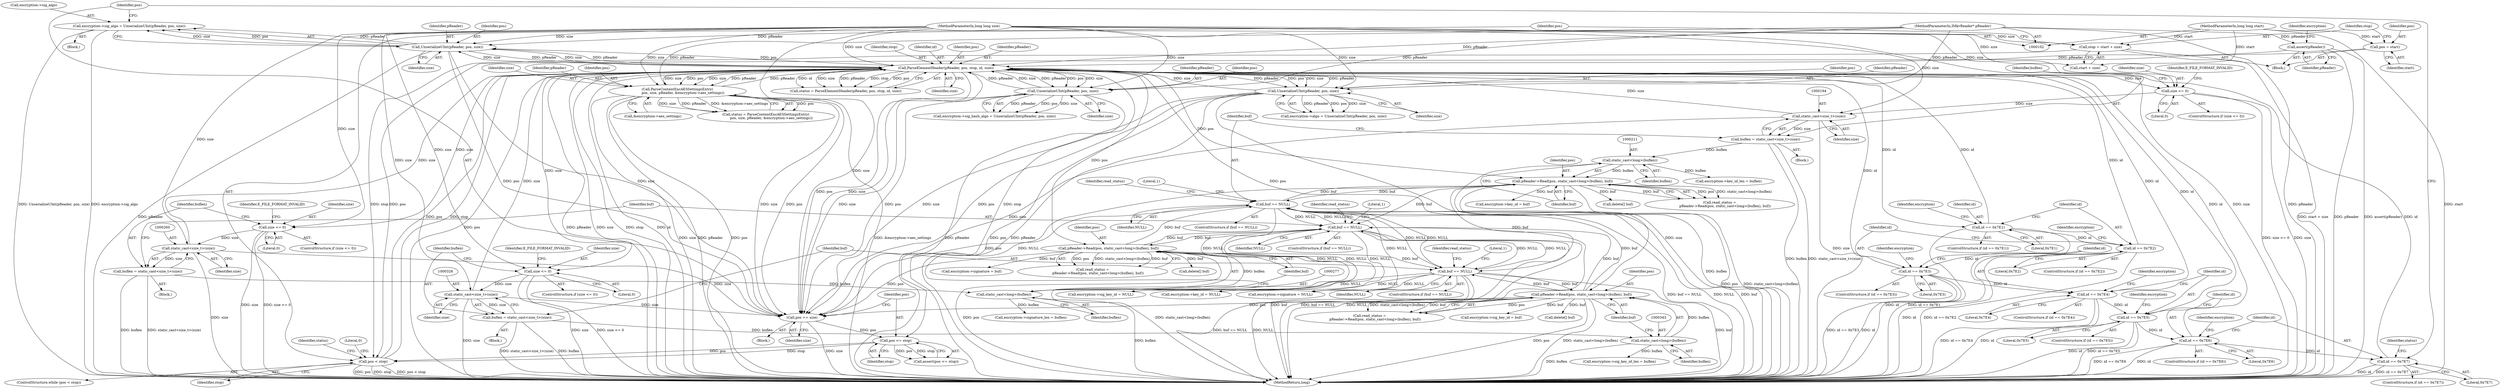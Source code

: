 digraph "0_Android_cc274e2abe8b2a6698a5c47d8aa4bb45f1f9538d_52@API" {
"1000369" [label="(Call,encryption->sig_algo = UnserializeUInt(pReader, pos, size))"];
"1000373" [label="(Call,UnserializeUInt(pReader, pos, size))"];
"1000132" [label="(Call,ParseElementHeader(pReader, pos, stop, id, size))"];
"1000153" [label="(Call,UnserializeUInt(pReader, pos, size))"];
"1000105" [label="(MethodParameterIn,IMkvReader* pReader)"];
"1000104" [label="(MethodParameterIn,long long size)"];
"1000108" [label="(Call,assert(pReader))"];
"1000387" [label="(Call,UnserializeUInt(pReader, pos, size))"];
"1000400" [label="(Call,ParseContentEncAESSettingsEntry(\n          pos, size, pReader, &encryption->aes_settings))"];
"1000123" [label="(Call,pos < stop)"];
"1000113" [label="(Call,pos = start)"];
"1000103" [label="(MethodParameterIn,long long start)"];
"1000416" [label="(Call,pos <= stop)"];
"1000412" [label="(Call,pos += size)"];
"1000193" [label="(Call,static_cast<size_t>(size))"];
"1000185" [label="(Call,size <= 0)"];
"1000259" [label="(Call,static_cast<size_t>(size))"];
"1000251" [label="(Call,size <= 0)"];
"1000325" [label="(Call,static_cast<size_t>(size))"];
"1000317" [label="(Call,size <= 0)"];
"1000208" [label="(Call,pReader->Read(pos, static_cast<long>(buflen), buf))"];
"1000210" [label="(Call,static_cast<long>(buflen))"];
"1000191" [label="(Call,buflen = static_cast<size_t>(size))"];
"1000199" [label="(Call,buf == NULL)"];
"1000274" [label="(Call,pReader->Read(pos, static_cast<long>(buflen), buf))"];
"1000276" [label="(Call,static_cast<long>(buflen))"];
"1000257" [label="(Call,buflen = static_cast<size_t>(size))"];
"1000265" [label="(Call,buf == NULL)"];
"1000340" [label="(Call,pReader->Read(pos, static_cast<long>(buflen), buf))"];
"1000342" [label="(Call,static_cast<long>(buflen))"];
"1000323" [label="(Call,buflen = static_cast<size_t>(size))"];
"1000331" [label="(Call,buf == NULL)"];
"1000117" [label="(Call,stop = start + size)"];
"1000167" [label="(Call,id == 0x7E2)"];
"1000145" [label="(Call,id == 0x7E1)"];
"1000393" [label="(Call,id == 0x7E7)"];
"1000379" [label="(Call,id == 0x7E6)"];
"1000365" [label="(Call,id == 0x7E5)"];
"1000299" [label="(Call,id == 0x7E4)"];
"1000233" [label="(Call,id == 0x7E3)"];
"1000345" [label="(Identifier,buf)"];
"1000195" [label="(Identifier,size)"];
"1000204" [label="(Literal,1)"];
"1000104" [label="(MethodParameterIn,long long size)"];
"1000414" [label="(Identifier,size)"];
"1000340" [label="(Call,pReader->Read(pos, static_cast<long>(buflen), buf))"];
"1000276" [label="(Call,static_cast<long>(buflen))"];
"1000172" [label="(Identifier,encryption)"];
"1000113" [label="(Call,pos = start)"];
"1000132" [label="(Call,ParseElementHeader(pReader, pos, stop, id, size))"];
"1000270" [label="(Literal,1)"];
"1000130" [label="(Call,status = ParseElementHeader(pReader, pos, stop, id, size))"];
"1000103" [label="(MethodParameterIn,long long start)"];
"1000105" [label="(MethodParameterIn,IMkvReader* pReader)"];
"1000234" [label="(Identifier,id)"];
"1000251" [label="(Call,size <= 0)"];
"1000122" [label="(ControlStructure,while (pos < stop))"];
"1000131" [label="(Identifier,status)"];
"1000198" [label="(ControlStructure,if (buf == NULL))"];
"1000378" [label="(ControlStructure,if (id == 0x7E6))"];
"1000137" [label="(Identifier,size)"];
"1000417" [label="(Identifier,pos)"];
"1000388" [label="(Identifier,pReader)"];
"1000212" [label="(Identifier,buflen)"];
"1000253" [label="(Literal,0)"];
"1000403" [label="(Identifier,pReader)"];
"1000421" [label="(MethodReturn,long)"];
"1000321" [label="(Identifier,E_FILE_FORMAT_INVALID)"];
"1000226" [label="(Call,encryption->key_id_len = buflen)"];
"1000275" [label="(Identifier,pos)"];
"1000154" [label="(Identifier,pReader)"];
"1000368" [label="(Block,)"];
"1000387" [label="(Call,UnserializeUInt(pReader, pos, size))"];
"1000316" [label="(ControlStructure,if (size <= 0))"];
"1000367" [label="(Literal,0x7E5)"];
"1000240" [label="(Call,encryption->signature = NULL)"];
"1000331" [label="(Call,buf == NULL)"];
"1000207" [label="(Identifier,read_status)"];
"1000279" [label="(Identifier,buf)"];
"1000193" [label="(Call,static_cast<size_t>(size))"];
"1000342" [label="(Call,static_cast<long>(buflen))"];
"1000126" [label="(Block,)"];
"1000151" [label="(Identifier,encryption)"];
"1000147" [label="(Literal,0x7E1)"];
"1000107" [label="(Block,)"];
"1000319" [label="(Literal,0)"];
"1000145" [label="(Call,id == 0x7E1)"];
"1000415" [label="(Call,assert(pos <= stop))"];
"1000146" [label="(Identifier,id)"];
"1000115" [label="(Identifier,start)"];
"1000401" [label="(Identifier,pos)"];
"1000168" [label="(Identifier,id)"];
"1000375" [label="(Identifier,pos)"];
"1000304" [label="(Identifier,encryption)"];
"1000156" [label="(Identifier,size)"];
"1000111" [label="(Identifier,encryption)"];
"1000133" [label="(Identifier,pReader)"];
"1000273" [label="(Identifier,read_status)"];
"1000149" [label="(Call,encryption->algo = UnserializeUInt(pReader, pos, size))"];
"1000370" [label="(Call,encryption->sig_algo)"];
"1000267" [label="(Identifier,NULL)"];
"1000338" [label="(Call,read_status =\n          pReader->Read(pos, static_cast<long>(buflen), buf))"];
"1000374" [label="(Identifier,pReader)"];
"1000392" [label="(ControlStructure,if (id == 0x7E7))"];
"1000155" [label="(Identifier,pos)"];
"1000108" [label="(Call,assert(pReader))"];
"1000250" [label="(ControlStructure,if (size <= 0))"];
"1000125" [label="(Identifier,stop)"];
"1000191" [label="(Call,buflen = static_cast<size_t>(size))"];
"1000327" [label="(Identifier,size)"];
"1000192" [label="(Identifier,buflen)"];
"1000332" [label="(Identifier,buf)"];
"1000278" [label="(Identifier,buflen)"];
"1000333" [label="(Identifier,NULL)"];
"1000383" [label="(Call,encryption->sig_hash_algo = UnserializeUInt(pReader, pos, size))"];
"1000206" [label="(Call,read_status =\n          pReader->Read(pos, static_cast<long>(buflen), buf))"];
"1000318" [label="(Identifier,size)"];
"1000153" [label="(Call,UnserializeUInt(pReader, pos, size))"];
"1000236" [label="(Block,)"];
"1000187" [label="(Literal,0)"];
"1000124" [label="(Identifier,pos)"];
"1000233" [label="(Call,id == 0x7E3)"];
"1000418" [label="(Identifier,stop)"];
"1000292" [label="(Call,encryption->signature_len = buflen)"];
"1000232" [label="(ControlStructure,if (id == 0x7E3))"];
"1000274" [label="(Call,pReader->Read(pos, static_cast<long>(buflen), buf))"];
"1000358" [label="(Call,encryption->sig_key_id_len = buflen)"];
"1000380" [label="(Identifier,id)"];
"1000221" [label="(Call,encryption->key_id = buf)"];
"1000365" [label="(Call,id == 0x7E5)"];
"1000324" [label="(Identifier,buflen)"];
"1000266" [label="(Identifier,buf)"];
"1000371" [label="(Identifier,encryption)"];
"1000325" [label="(Call,static_cast<size_t>(size))"];
"1000235" [label="(Literal,0x7E3)"];
"1000238" [label="(Identifier,encryption)"];
"1000135" [label="(Identifier,stop)"];
"1000118" [label="(Identifier,stop)"];
"1000420" [label="(Literal,0)"];
"1000376" [label="(Identifier,size)"];
"1000209" [label="(Identifier,pos)"];
"1000261" [label="(Identifier,size)"];
"1000200" [label="(Identifier,buf)"];
"1000353" [label="(Call,encryption->sig_key_id = buf)"];
"1000136" [label="(Identifier,id)"];
"1000369" [label="(Call,encryption->sig_algo = UnserializeUInt(pReader, pos, size))"];
"1000119" [label="(Call,start + size)"];
"1000144" [label="(ControlStructure,if (id == 0x7E1))"];
"1000184" [label="(ControlStructure,if (size <= 0))"];
"1000264" [label="(ControlStructure,if (buf == NULL))"];
"1000117" [label="(Call,stop = start + size)"];
"1000398" [label="(Call,status = ParseContentEncAESSettingsEntry(\n          pos, size, pReader, &encryption->aes_settings))"];
"1000166" [label="(ControlStructure,if (id == 0x7E2))"];
"1000272" [label="(Call,read_status =\n          pReader->Read(pos, static_cast<long>(buflen), buf))"];
"1000341" [label="(Identifier,pos)"];
"1000339" [label="(Identifier,read_status)"];
"1000186" [label="(Identifier,size)"];
"1000389" [label="(Identifier,pos)"];
"1000170" [label="(Block,)"];
"1000300" [label="(Identifier,id)"];
"1000416" [label="(Call,pos <= stop)"];
"1000258" [label="(Identifier,buflen)"];
"1000306" [label="(Call,encryption->sig_key_id = NULL)"];
"1000379" [label="(Call,id == 0x7E6)"];
"1000283" [label="(Call,delete[] buf)"];
"1000301" [label="(Literal,0x7E4)"];
"1000208" [label="(Call,pReader->Read(pos, static_cast<long>(buflen), buf))"];
"1000381" [label="(Literal,0x7E6)"];
"1000349" [label="(Call,delete[] buf)"];
"1000413" [label="(Identifier,pos)"];
"1000185" [label="(Call,size <= 0)"];
"1000330" [label="(ControlStructure,if (buf == NULL))"];
"1000394" [label="(Identifier,id)"];
"1000393" [label="(Call,id == 0x7E7)"];
"1000317" [label="(Call,size <= 0)"];
"1000373" [label="(Call,UnserializeUInt(pReader, pos, size))"];
"1000114" [label="(Identifier,pos)"];
"1000255" [label="(Identifier,E_FILE_FORMAT_INVALID)"];
"1000336" [label="(Literal,1)"];
"1000201" [label="(Identifier,NULL)"];
"1000402" [label="(Identifier,size)"];
"1000399" [label="(Identifier,status)"];
"1000299" [label="(Call,id == 0x7E4)"];
"1000298" [label="(ControlStructure,if (id == 0x7E4))"];
"1000265" [label="(Call,buf == NULL)"];
"1000412" [label="(Call,pos += size)"];
"1000169" [label="(Literal,0x7E2)"];
"1000259" [label="(Call,static_cast<size_t>(size))"];
"1000395" [label="(Literal,0x7E7)"];
"1000199" [label="(Call,buf == NULL)"];
"1000404" [label="(Call,&encryption->aes_settings)"];
"1000323" [label="(Call,buflen = static_cast<size_t>(size))"];
"1000390" [label="(Identifier,size)"];
"1000174" [label="(Call,encryption->key_id = NULL)"];
"1000210" [label="(Call,static_cast<long>(buflen))"];
"1000344" [label="(Identifier,buflen)"];
"1000213" [label="(Identifier,buf)"];
"1000109" [label="(Identifier,pReader)"];
"1000252" [label="(Identifier,size)"];
"1000217" [label="(Call,delete[] buf)"];
"1000123" [label="(Call,pos < stop)"];
"1000302" [label="(Block,)"];
"1000366" [label="(Identifier,id)"];
"1000257" [label="(Call,buflen = static_cast<size_t>(size))"];
"1000189" [label="(Identifier,E_FILE_FORMAT_INVALID)"];
"1000385" [label="(Identifier,encryption)"];
"1000287" [label="(Call,encryption->signature = buf)"];
"1000167" [label="(Call,id == 0x7E2)"];
"1000400" [label="(Call,ParseContentEncAESSettingsEntry(\n          pos, size, pReader, &encryption->aes_settings))"];
"1000364" [label="(ControlStructure,if (id == 0x7E5))"];
"1000134" [label="(Identifier,pos)"];
"1000369" -> "1000368"  [label="AST: "];
"1000369" -> "1000373"  [label="CFG: "];
"1000370" -> "1000369"  [label="AST: "];
"1000373" -> "1000369"  [label="AST: "];
"1000413" -> "1000369"  [label="CFG: "];
"1000369" -> "1000421"  [label="DDG: encryption->sig_algo"];
"1000369" -> "1000421"  [label="DDG: UnserializeUInt(pReader, pos, size)"];
"1000373" -> "1000369"  [label="DDG: pReader"];
"1000373" -> "1000369"  [label="DDG: pos"];
"1000373" -> "1000369"  [label="DDG: size"];
"1000373" -> "1000376"  [label="CFG: "];
"1000374" -> "1000373"  [label="AST: "];
"1000375" -> "1000373"  [label="AST: "];
"1000376" -> "1000373"  [label="AST: "];
"1000373" -> "1000421"  [label="DDG: pReader"];
"1000373" -> "1000132"  [label="DDG: pReader"];
"1000373" -> "1000132"  [label="DDG: size"];
"1000132" -> "1000373"  [label="DDG: pReader"];
"1000132" -> "1000373"  [label="DDG: pos"];
"1000132" -> "1000373"  [label="DDG: size"];
"1000105" -> "1000373"  [label="DDG: pReader"];
"1000104" -> "1000373"  [label="DDG: size"];
"1000373" -> "1000412"  [label="DDG: size"];
"1000373" -> "1000412"  [label="DDG: pos"];
"1000132" -> "1000130"  [label="AST: "];
"1000132" -> "1000137"  [label="CFG: "];
"1000133" -> "1000132"  [label="AST: "];
"1000134" -> "1000132"  [label="AST: "];
"1000135" -> "1000132"  [label="AST: "];
"1000136" -> "1000132"  [label="AST: "];
"1000137" -> "1000132"  [label="AST: "];
"1000130" -> "1000132"  [label="CFG: "];
"1000132" -> "1000421"  [label="DDG: pos"];
"1000132" -> "1000421"  [label="DDG: pReader"];
"1000132" -> "1000421"  [label="DDG: stop"];
"1000132" -> "1000421"  [label="DDG: id"];
"1000132" -> "1000421"  [label="DDG: size"];
"1000132" -> "1000130"  [label="DDG: id"];
"1000132" -> "1000130"  [label="DDG: size"];
"1000132" -> "1000130"  [label="DDG: pReader"];
"1000132" -> "1000130"  [label="DDG: stop"];
"1000132" -> "1000130"  [label="DDG: pos"];
"1000153" -> "1000132"  [label="DDG: pReader"];
"1000153" -> "1000132"  [label="DDG: size"];
"1000108" -> "1000132"  [label="DDG: pReader"];
"1000387" -> "1000132"  [label="DDG: pReader"];
"1000387" -> "1000132"  [label="DDG: size"];
"1000400" -> "1000132"  [label="DDG: pReader"];
"1000400" -> "1000132"  [label="DDG: size"];
"1000105" -> "1000132"  [label="DDG: pReader"];
"1000123" -> "1000132"  [label="DDG: pos"];
"1000123" -> "1000132"  [label="DDG: stop"];
"1000167" -> "1000132"  [label="DDG: id"];
"1000393" -> "1000132"  [label="DDG: id"];
"1000379" -> "1000132"  [label="DDG: id"];
"1000233" -> "1000132"  [label="DDG: id"];
"1000145" -> "1000132"  [label="DDG: id"];
"1000365" -> "1000132"  [label="DDG: id"];
"1000299" -> "1000132"  [label="DDG: id"];
"1000104" -> "1000132"  [label="DDG: size"];
"1000193" -> "1000132"  [label="DDG: size"];
"1000259" -> "1000132"  [label="DDG: size"];
"1000325" -> "1000132"  [label="DDG: size"];
"1000132" -> "1000145"  [label="DDG: id"];
"1000132" -> "1000153"  [label="DDG: pReader"];
"1000132" -> "1000153"  [label="DDG: pos"];
"1000132" -> "1000153"  [label="DDG: size"];
"1000132" -> "1000185"  [label="DDG: size"];
"1000132" -> "1000208"  [label="DDG: pos"];
"1000132" -> "1000251"  [label="DDG: size"];
"1000132" -> "1000274"  [label="DDG: pos"];
"1000132" -> "1000317"  [label="DDG: size"];
"1000132" -> "1000340"  [label="DDG: pos"];
"1000132" -> "1000387"  [label="DDG: pReader"];
"1000132" -> "1000387"  [label="DDG: pos"];
"1000132" -> "1000387"  [label="DDG: size"];
"1000132" -> "1000400"  [label="DDG: pos"];
"1000132" -> "1000400"  [label="DDG: size"];
"1000132" -> "1000400"  [label="DDG: pReader"];
"1000132" -> "1000412"  [label="DDG: size"];
"1000132" -> "1000412"  [label="DDG: pos"];
"1000132" -> "1000416"  [label="DDG: stop"];
"1000153" -> "1000149"  [label="AST: "];
"1000153" -> "1000156"  [label="CFG: "];
"1000154" -> "1000153"  [label="AST: "];
"1000155" -> "1000153"  [label="AST: "];
"1000156" -> "1000153"  [label="AST: "];
"1000149" -> "1000153"  [label="CFG: "];
"1000153" -> "1000421"  [label="DDG: pos"];
"1000153" -> "1000421"  [label="DDG: pReader"];
"1000153" -> "1000421"  [label="DDG: size"];
"1000153" -> "1000149"  [label="DDG: pReader"];
"1000153" -> "1000149"  [label="DDG: pos"];
"1000153" -> "1000149"  [label="DDG: size"];
"1000105" -> "1000153"  [label="DDG: pReader"];
"1000104" -> "1000153"  [label="DDG: size"];
"1000153" -> "1000412"  [label="DDG: size"];
"1000153" -> "1000412"  [label="DDG: pos"];
"1000105" -> "1000102"  [label="AST: "];
"1000105" -> "1000421"  [label="DDG: pReader"];
"1000105" -> "1000108"  [label="DDG: pReader"];
"1000105" -> "1000387"  [label="DDG: pReader"];
"1000105" -> "1000400"  [label="DDG: pReader"];
"1000104" -> "1000102"  [label="AST: "];
"1000104" -> "1000421"  [label="DDG: size"];
"1000104" -> "1000117"  [label="DDG: size"];
"1000104" -> "1000119"  [label="DDG: size"];
"1000104" -> "1000185"  [label="DDG: size"];
"1000104" -> "1000193"  [label="DDG: size"];
"1000104" -> "1000251"  [label="DDG: size"];
"1000104" -> "1000259"  [label="DDG: size"];
"1000104" -> "1000317"  [label="DDG: size"];
"1000104" -> "1000325"  [label="DDG: size"];
"1000104" -> "1000387"  [label="DDG: size"];
"1000104" -> "1000400"  [label="DDG: size"];
"1000104" -> "1000412"  [label="DDG: size"];
"1000108" -> "1000107"  [label="AST: "];
"1000108" -> "1000109"  [label="CFG: "];
"1000109" -> "1000108"  [label="AST: "];
"1000111" -> "1000108"  [label="CFG: "];
"1000108" -> "1000421"  [label="DDG: assert(pReader)"];
"1000108" -> "1000421"  [label="DDG: pReader"];
"1000387" -> "1000383"  [label="AST: "];
"1000387" -> "1000390"  [label="CFG: "];
"1000388" -> "1000387"  [label="AST: "];
"1000389" -> "1000387"  [label="AST: "];
"1000390" -> "1000387"  [label="AST: "];
"1000383" -> "1000387"  [label="CFG: "];
"1000387" -> "1000421"  [label="DDG: pReader"];
"1000387" -> "1000383"  [label="DDG: pReader"];
"1000387" -> "1000383"  [label="DDG: pos"];
"1000387" -> "1000383"  [label="DDG: size"];
"1000387" -> "1000412"  [label="DDG: size"];
"1000387" -> "1000412"  [label="DDG: pos"];
"1000400" -> "1000398"  [label="AST: "];
"1000400" -> "1000404"  [label="CFG: "];
"1000401" -> "1000400"  [label="AST: "];
"1000402" -> "1000400"  [label="AST: "];
"1000403" -> "1000400"  [label="AST: "];
"1000404" -> "1000400"  [label="AST: "];
"1000398" -> "1000400"  [label="CFG: "];
"1000400" -> "1000421"  [label="DDG: pos"];
"1000400" -> "1000421"  [label="DDG: &encryption->aes_settings"];
"1000400" -> "1000421"  [label="DDG: size"];
"1000400" -> "1000421"  [label="DDG: pReader"];
"1000400" -> "1000398"  [label="DDG: pos"];
"1000400" -> "1000398"  [label="DDG: size"];
"1000400" -> "1000398"  [label="DDG: pReader"];
"1000400" -> "1000398"  [label="DDG: &encryption->aes_settings"];
"1000400" -> "1000412"  [label="DDG: size"];
"1000400" -> "1000412"  [label="DDG: pos"];
"1000123" -> "1000122"  [label="AST: "];
"1000123" -> "1000125"  [label="CFG: "];
"1000124" -> "1000123"  [label="AST: "];
"1000125" -> "1000123"  [label="AST: "];
"1000131" -> "1000123"  [label="CFG: "];
"1000420" -> "1000123"  [label="CFG: "];
"1000123" -> "1000421"  [label="DDG: stop"];
"1000123" -> "1000421"  [label="DDG: pos < stop"];
"1000123" -> "1000421"  [label="DDG: pos"];
"1000113" -> "1000123"  [label="DDG: pos"];
"1000416" -> "1000123"  [label="DDG: pos"];
"1000416" -> "1000123"  [label="DDG: stop"];
"1000117" -> "1000123"  [label="DDG: stop"];
"1000113" -> "1000107"  [label="AST: "];
"1000113" -> "1000115"  [label="CFG: "];
"1000114" -> "1000113"  [label="AST: "];
"1000115" -> "1000113"  [label="AST: "];
"1000118" -> "1000113"  [label="CFG: "];
"1000103" -> "1000113"  [label="DDG: start"];
"1000103" -> "1000102"  [label="AST: "];
"1000103" -> "1000421"  [label="DDG: start"];
"1000103" -> "1000117"  [label="DDG: start"];
"1000103" -> "1000119"  [label="DDG: start"];
"1000416" -> "1000415"  [label="AST: "];
"1000416" -> "1000418"  [label="CFG: "];
"1000417" -> "1000416"  [label="AST: "];
"1000418" -> "1000416"  [label="AST: "];
"1000415" -> "1000416"  [label="CFG: "];
"1000416" -> "1000415"  [label="DDG: pos"];
"1000416" -> "1000415"  [label="DDG: stop"];
"1000412" -> "1000416"  [label="DDG: pos"];
"1000412" -> "1000126"  [label="AST: "];
"1000412" -> "1000414"  [label="CFG: "];
"1000413" -> "1000412"  [label="AST: "];
"1000414" -> "1000412"  [label="AST: "];
"1000417" -> "1000412"  [label="CFG: "];
"1000412" -> "1000421"  [label="DDG: size"];
"1000193" -> "1000412"  [label="DDG: size"];
"1000259" -> "1000412"  [label="DDG: size"];
"1000325" -> "1000412"  [label="DDG: size"];
"1000208" -> "1000412"  [label="DDG: pos"];
"1000274" -> "1000412"  [label="DDG: pos"];
"1000340" -> "1000412"  [label="DDG: pos"];
"1000193" -> "1000191"  [label="AST: "];
"1000193" -> "1000195"  [label="CFG: "];
"1000194" -> "1000193"  [label="AST: "];
"1000195" -> "1000193"  [label="AST: "];
"1000191" -> "1000193"  [label="CFG: "];
"1000193" -> "1000421"  [label="DDG: size"];
"1000193" -> "1000191"  [label="DDG: size"];
"1000185" -> "1000193"  [label="DDG: size"];
"1000185" -> "1000184"  [label="AST: "];
"1000185" -> "1000187"  [label="CFG: "];
"1000186" -> "1000185"  [label="AST: "];
"1000187" -> "1000185"  [label="AST: "];
"1000189" -> "1000185"  [label="CFG: "];
"1000192" -> "1000185"  [label="CFG: "];
"1000185" -> "1000421"  [label="DDG: size <= 0"];
"1000185" -> "1000421"  [label="DDG: size"];
"1000259" -> "1000257"  [label="AST: "];
"1000259" -> "1000261"  [label="CFG: "];
"1000260" -> "1000259"  [label="AST: "];
"1000261" -> "1000259"  [label="AST: "];
"1000257" -> "1000259"  [label="CFG: "];
"1000259" -> "1000421"  [label="DDG: size"];
"1000259" -> "1000257"  [label="DDG: size"];
"1000251" -> "1000259"  [label="DDG: size"];
"1000251" -> "1000250"  [label="AST: "];
"1000251" -> "1000253"  [label="CFG: "];
"1000252" -> "1000251"  [label="AST: "];
"1000253" -> "1000251"  [label="AST: "];
"1000255" -> "1000251"  [label="CFG: "];
"1000258" -> "1000251"  [label="CFG: "];
"1000251" -> "1000421"  [label="DDG: size <= 0"];
"1000251" -> "1000421"  [label="DDG: size"];
"1000325" -> "1000323"  [label="AST: "];
"1000325" -> "1000327"  [label="CFG: "];
"1000326" -> "1000325"  [label="AST: "];
"1000327" -> "1000325"  [label="AST: "];
"1000323" -> "1000325"  [label="CFG: "];
"1000325" -> "1000421"  [label="DDG: size"];
"1000325" -> "1000323"  [label="DDG: size"];
"1000317" -> "1000325"  [label="DDG: size"];
"1000317" -> "1000316"  [label="AST: "];
"1000317" -> "1000319"  [label="CFG: "];
"1000318" -> "1000317"  [label="AST: "];
"1000319" -> "1000317"  [label="AST: "];
"1000321" -> "1000317"  [label="CFG: "];
"1000324" -> "1000317"  [label="CFG: "];
"1000317" -> "1000421"  [label="DDG: size"];
"1000317" -> "1000421"  [label="DDG: size <= 0"];
"1000208" -> "1000206"  [label="AST: "];
"1000208" -> "1000213"  [label="CFG: "];
"1000209" -> "1000208"  [label="AST: "];
"1000210" -> "1000208"  [label="AST: "];
"1000213" -> "1000208"  [label="AST: "];
"1000206" -> "1000208"  [label="CFG: "];
"1000208" -> "1000421"  [label="DDG: pos"];
"1000208" -> "1000421"  [label="DDG: static_cast<long>(buflen)"];
"1000208" -> "1000199"  [label="DDG: buf"];
"1000208" -> "1000206"  [label="DDG: pos"];
"1000208" -> "1000206"  [label="DDG: static_cast<long>(buflen)"];
"1000208" -> "1000206"  [label="DDG: buf"];
"1000210" -> "1000208"  [label="DDG: buflen"];
"1000199" -> "1000208"  [label="DDG: buf"];
"1000208" -> "1000217"  [label="DDG: buf"];
"1000208" -> "1000221"  [label="DDG: buf"];
"1000208" -> "1000265"  [label="DDG: buf"];
"1000208" -> "1000331"  [label="DDG: buf"];
"1000210" -> "1000212"  [label="CFG: "];
"1000211" -> "1000210"  [label="AST: "];
"1000212" -> "1000210"  [label="AST: "];
"1000213" -> "1000210"  [label="CFG: "];
"1000210" -> "1000421"  [label="DDG: buflen"];
"1000191" -> "1000210"  [label="DDG: buflen"];
"1000210" -> "1000226"  [label="DDG: buflen"];
"1000191" -> "1000170"  [label="AST: "];
"1000192" -> "1000191"  [label="AST: "];
"1000200" -> "1000191"  [label="CFG: "];
"1000191" -> "1000421"  [label="DDG: static_cast<size_t>(size)"];
"1000191" -> "1000421"  [label="DDG: buflen"];
"1000199" -> "1000198"  [label="AST: "];
"1000199" -> "1000201"  [label="CFG: "];
"1000200" -> "1000199"  [label="AST: "];
"1000201" -> "1000199"  [label="AST: "];
"1000204" -> "1000199"  [label="CFG: "];
"1000207" -> "1000199"  [label="CFG: "];
"1000199" -> "1000421"  [label="DDG: NULL"];
"1000199" -> "1000421"  [label="DDG: buf"];
"1000199" -> "1000421"  [label="DDG: buf == NULL"];
"1000199" -> "1000174"  [label="DDG: NULL"];
"1000274" -> "1000199"  [label="DDG: buf"];
"1000340" -> "1000199"  [label="DDG: buf"];
"1000265" -> "1000199"  [label="DDG: NULL"];
"1000331" -> "1000199"  [label="DDG: NULL"];
"1000199" -> "1000240"  [label="DDG: NULL"];
"1000199" -> "1000265"  [label="DDG: NULL"];
"1000199" -> "1000306"  [label="DDG: NULL"];
"1000199" -> "1000331"  [label="DDG: NULL"];
"1000274" -> "1000272"  [label="AST: "];
"1000274" -> "1000279"  [label="CFG: "];
"1000275" -> "1000274"  [label="AST: "];
"1000276" -> "1000274"  [label="AST: "];
"1000279" -> "1000274"  [label="AST: "];
"1000272" -> "1000274"  [label="CFG: "];
"1000274" -> "1000421"  [label="DDG: pos"];
"1000274" -> "1000421"  [label="DDG: static_cast<long>(buflen)"];
"1000274" -> "1000265"  [label="DDG: buf"];
"1000274" -> "1000272"  [label="DDG: pos"];
"1000274" -> "1000272"  [label="DDG: static_cast<long>(buflen)"];
"1000274" -> "1000272"  [label="DDG: buf"];
"1000276" -> "1000274"  [label="DDG: buflen"];
"1000265" -> "1000274"  [label="DDG: buf"];
"1000274" -> "1000283"  [label="DDG: buf"];
"1000274" -> "1000287"  [label="DDG: buf"];
"1000274" -> "1000331"  [label="DDG: buf"];
"1000276" -> "1000278"  [label="CFG: "];
"1000277" -> "1000276"  [label="AST: "];
"1000278" -> "1000276"  [label="AST: "];
"1000279" -> "1000276"  [label="CFG: "];
"1000276" -> "1000421"  [label="DDG: buflen"];
"1000257" -> "1000276"  [label="DDG: buflen"];
"1000276" -> "1000292"  [label="DDG: buflen"];
"1000257" -> "1000236"  [label="AST: "];
"1000258" -> "1000257"  [label="AST: "];
"1000266" -> "1000257"  [label="CFG: "];
"1000257" -> "1000421"  [label="DDG: static_cast<size_t>(size)"];
"1000257" -> "1000421"  [label="DDG: buflen"];
"1000265" -> "1000264"  [label="AST: "];
"1000265" -> "1000267"  [label="CFG: "];
"1000266" -> "1000265"  [label="AST: "];
"1000267" -> "1000265"  [label="AST: "];
"1000270" -> "1000265"  [label="CFG: "];
"1000273" -> "1000265"  [label="CFG: "];
"1000265" -> "1000421"  [label="DDG: buf == NULL"];
"1000265" -> "1000421"  [label="DDG: NULL"];
"1000265" -> "1000421"  [label="DDG: buf"];
"1000265" -> "1000174"  [label="DDG: NULL"];
"1000265" -> "1000240"  [label="DDG: NULL"];
"1000340" -> "1000265"  [label="DDG: buf"];
"1000331" -> "1000265"  [label="DDG: NULL"];
"1000265" -> "1000306"  [label="DDG: NULL"];
"1000265" -> "1000331"  [label="DDG: NULL"];
"1000340" -> "1000338"  [label="AST: "];
"1000340" -> "1000345"  [label="CFG: "];
"1000341" -> "1000340"  [label="AST: "];
"1000342" -> "1000340"  [label="AST: "];
"1000345" -> "1000340"  [label="AST: "];
"1000338" -> "1000340"  [label="CFG: "];
"1000340" -> "1000421"  [label="DDG: static_cast<long>(buflen)"];
"1000340" -> "1000421"  [label="DDG: pos"];
"1000340" -> "1000331"  [label="DDG: buf"];
"1000340" -> "1000338"  [label="DDG: pos"];
"1000340" -> "1000338"  [label="DDG: static_cast<long>(buflen)"];
"1000340" -> "1000338"  [label="DDG: buf"];
"1000342" -> "1000340"  [label="DDG: buflen"];
"1000331" -> "1000340"  [label="DDG: buf"];
"1000340" -> "1000349"  [label="DDG: buf"];
"1000340" -> "1000353"  [label="DDG: buf"];
"1000342" -> "1000344"  [label="CFG: "];
"1000343" -> "1000342"  [label="AST: "];
"1000344" -> "1000342"  [label="AST: "];
"1000345" -> "1000342"  [label="CFG: "];
"1000342" -> "1000421"  [label="DDG: buflen"];
"1000323" -> "1000342"  [label="DDG: buflen"];
"1000342" -> "1000358"  [label="DDG: buflen"];
"1000323" -> "1000302"  [label="AST: "];
"1000324" -> "1000323"  [label="AST: "];
"1000332" -> "1000323"  [label="CFG: "];
"1000323" -> "1000421"  [label="DDG: buflen"];
"1000323" -> "1000421"  [label="DDG: static_cast<size_t>(size)"];
"1000331" -> "1000330"  [label="AST: "];
"1000331" -> "1000333"  [label="CFG: "];
"1000332" -> "1000331"  [label="AST: "];
"1000333" -> "1000331"  [label="AST: "];
"1000336" -> "1000331"  [label="CFG: "];
"1000339" -> "1000331"  [label="CFG: "];
"1000331" -> "1000421"  [label="DDG: buf == NULL"];
"1000331" -> "1000421"  [label="DDG: NULL"];
"1000331" -> "1000421"  [label="DDG: buf"];
"1000331" -> "1000174"  [label="DDG: NULL"];
"1000331" -> "1000240"  [label="DDG: NULL"];
"1000331" -> "1000306"  [label="DDG: NULL"];
"1000117" -> "1000107"  [label="AST: "];
"1000117" -> "1000119"  [label="CFG: "];
"1000118" -> "1000117"  [label="AST: "];
"1000119" -> "1000117"  [label="AST: "];
"1000124" -> "1000117"  [label="CFG: "];
"1000117" -> "1000421"  [label="DDG: start + size"];
"1000167" -> "1000166"  [label="AST: "];
"1000167" -> "1000169"  [label="CFG: "];
"1000168" -> "1000167"  [label="AST: "];
"1000169" -> "1000167"  [label="AST: "];
"1000172" -> "1000167"  [label="CFG: "];
"1000234" -> "1000167"  [label="CFG: "];
"1000167" -> "1000421"  [label="DDG: id"];
"1000167" -> "1000421"  [label="DDG: id == 0x7E2"];
"1000145" -> "1000167"  [label="DDG: id"];
"1000167" -> "1000233"  [label="DDG: id"];
"1000145" -> "1000144"  [label="AST: "];
"1000145" -> "1000147"  [label="CFG: "];
"1000146" -> "1000145"  [label="AST: "];
"1000147" -> "1000145"  [label="AST: "];
"1000151" -> "1000145"  [label="CFG: "];
"1000168" -> "1000145"  [label="CFG: "];
"1000145" -> "1000421"  [label="DDG: id == 0x7E1"];
"1000145" -> "1000421"  [label="DDG: id"];
"1000393" -> "1000392"  [label="AST: "];
"1000393" -> "1000395"  [label="CFG: "];
"1000394" -> "1000393"  [label="AST: "];
"1000395" -> "1000393"  [label="AST: "];
"1000399" -> "1000393"  [label="CFG: "];
"1000413" -> "1000393"  [label="CFG: "];
"1000393" -> "1000421"  [label="DDG: id"];
"1000393" -> "1000421"  [label="DDG: id == 0x7E7"];
"1000379" -> "1000393"  [label="DDG: id"];
"1000379" -> "1000378"  [label="AST: "];
"1000379" -> "1000381"  [label="CFG: "];
"1000380" -> "1000379"  [label="AST: "];
"1000381" -> "1000379"  [label="AST: "];
"1000385" -> "1000379"  [label="CFG: "];
"1000394" -> "1000379"  [label="CFG: "];
"1000379" -> "1000421"  [label="DDG: id"];
"1000379" -> "1000421"  [label="DDG: id == 0x7E6"];
"1000365" -> "1000379"  [label="DDG: id"];
"1000365" -> "1000364"  [label="AST: "];
"1000365" -> "1000367"  [label="CFG: "];
"1000366" -> "1000365"  [label="AST: "];
"1000367" -> "1000365"  [label="AST: "];
"1000371" -> "1000365"  [label="CFG: "];
"1000380" -> "1000365"  [label="CFG: "];
"1000365" -> "1000421"  [label="DDG: id == 0x7E5"];
"1000365" -> "1000421"  [label="DDG: id"];
"1000299" -> "1000365"  [label="DDG: id"];
"1000299" -> "1000298"  [label="AST: "];
"1000299" -> "1000301"  [label="CFG: "];
"1000300" -> "1000299"  [label="AST: "];
"1000301" -> "1000299"  [label="AST: "];
"1000304" -> "1000299"  [label="CFG: "];
"1000366" -> "1000299"  [label="CFG: "];
"1000299" -> "1000421"  [label="DDG: id == 0x7E4"];
"1000299" -> "1000421"  [label="DDG: id"];
"1000233" -> "1000299"  [label="DDG: id"];
"1000233" -> "1000232"  [label="AST: "];
"1000233" -> "1000235"  [label="CFG: "];
"1000234" -> "1000233"  [label="AST: "];
"1000235" -> "1000233"  [label="AST: "];
"1000238" -> "1000233"  [label="CFG: "];
"1000300" -> "1000233"  [label="CFG: "];
"1000233" -> "1000421"  [label="DDG: id == 0x7E3"];
"1000233" -> "1000421"  [label="DDG: id"];
}
